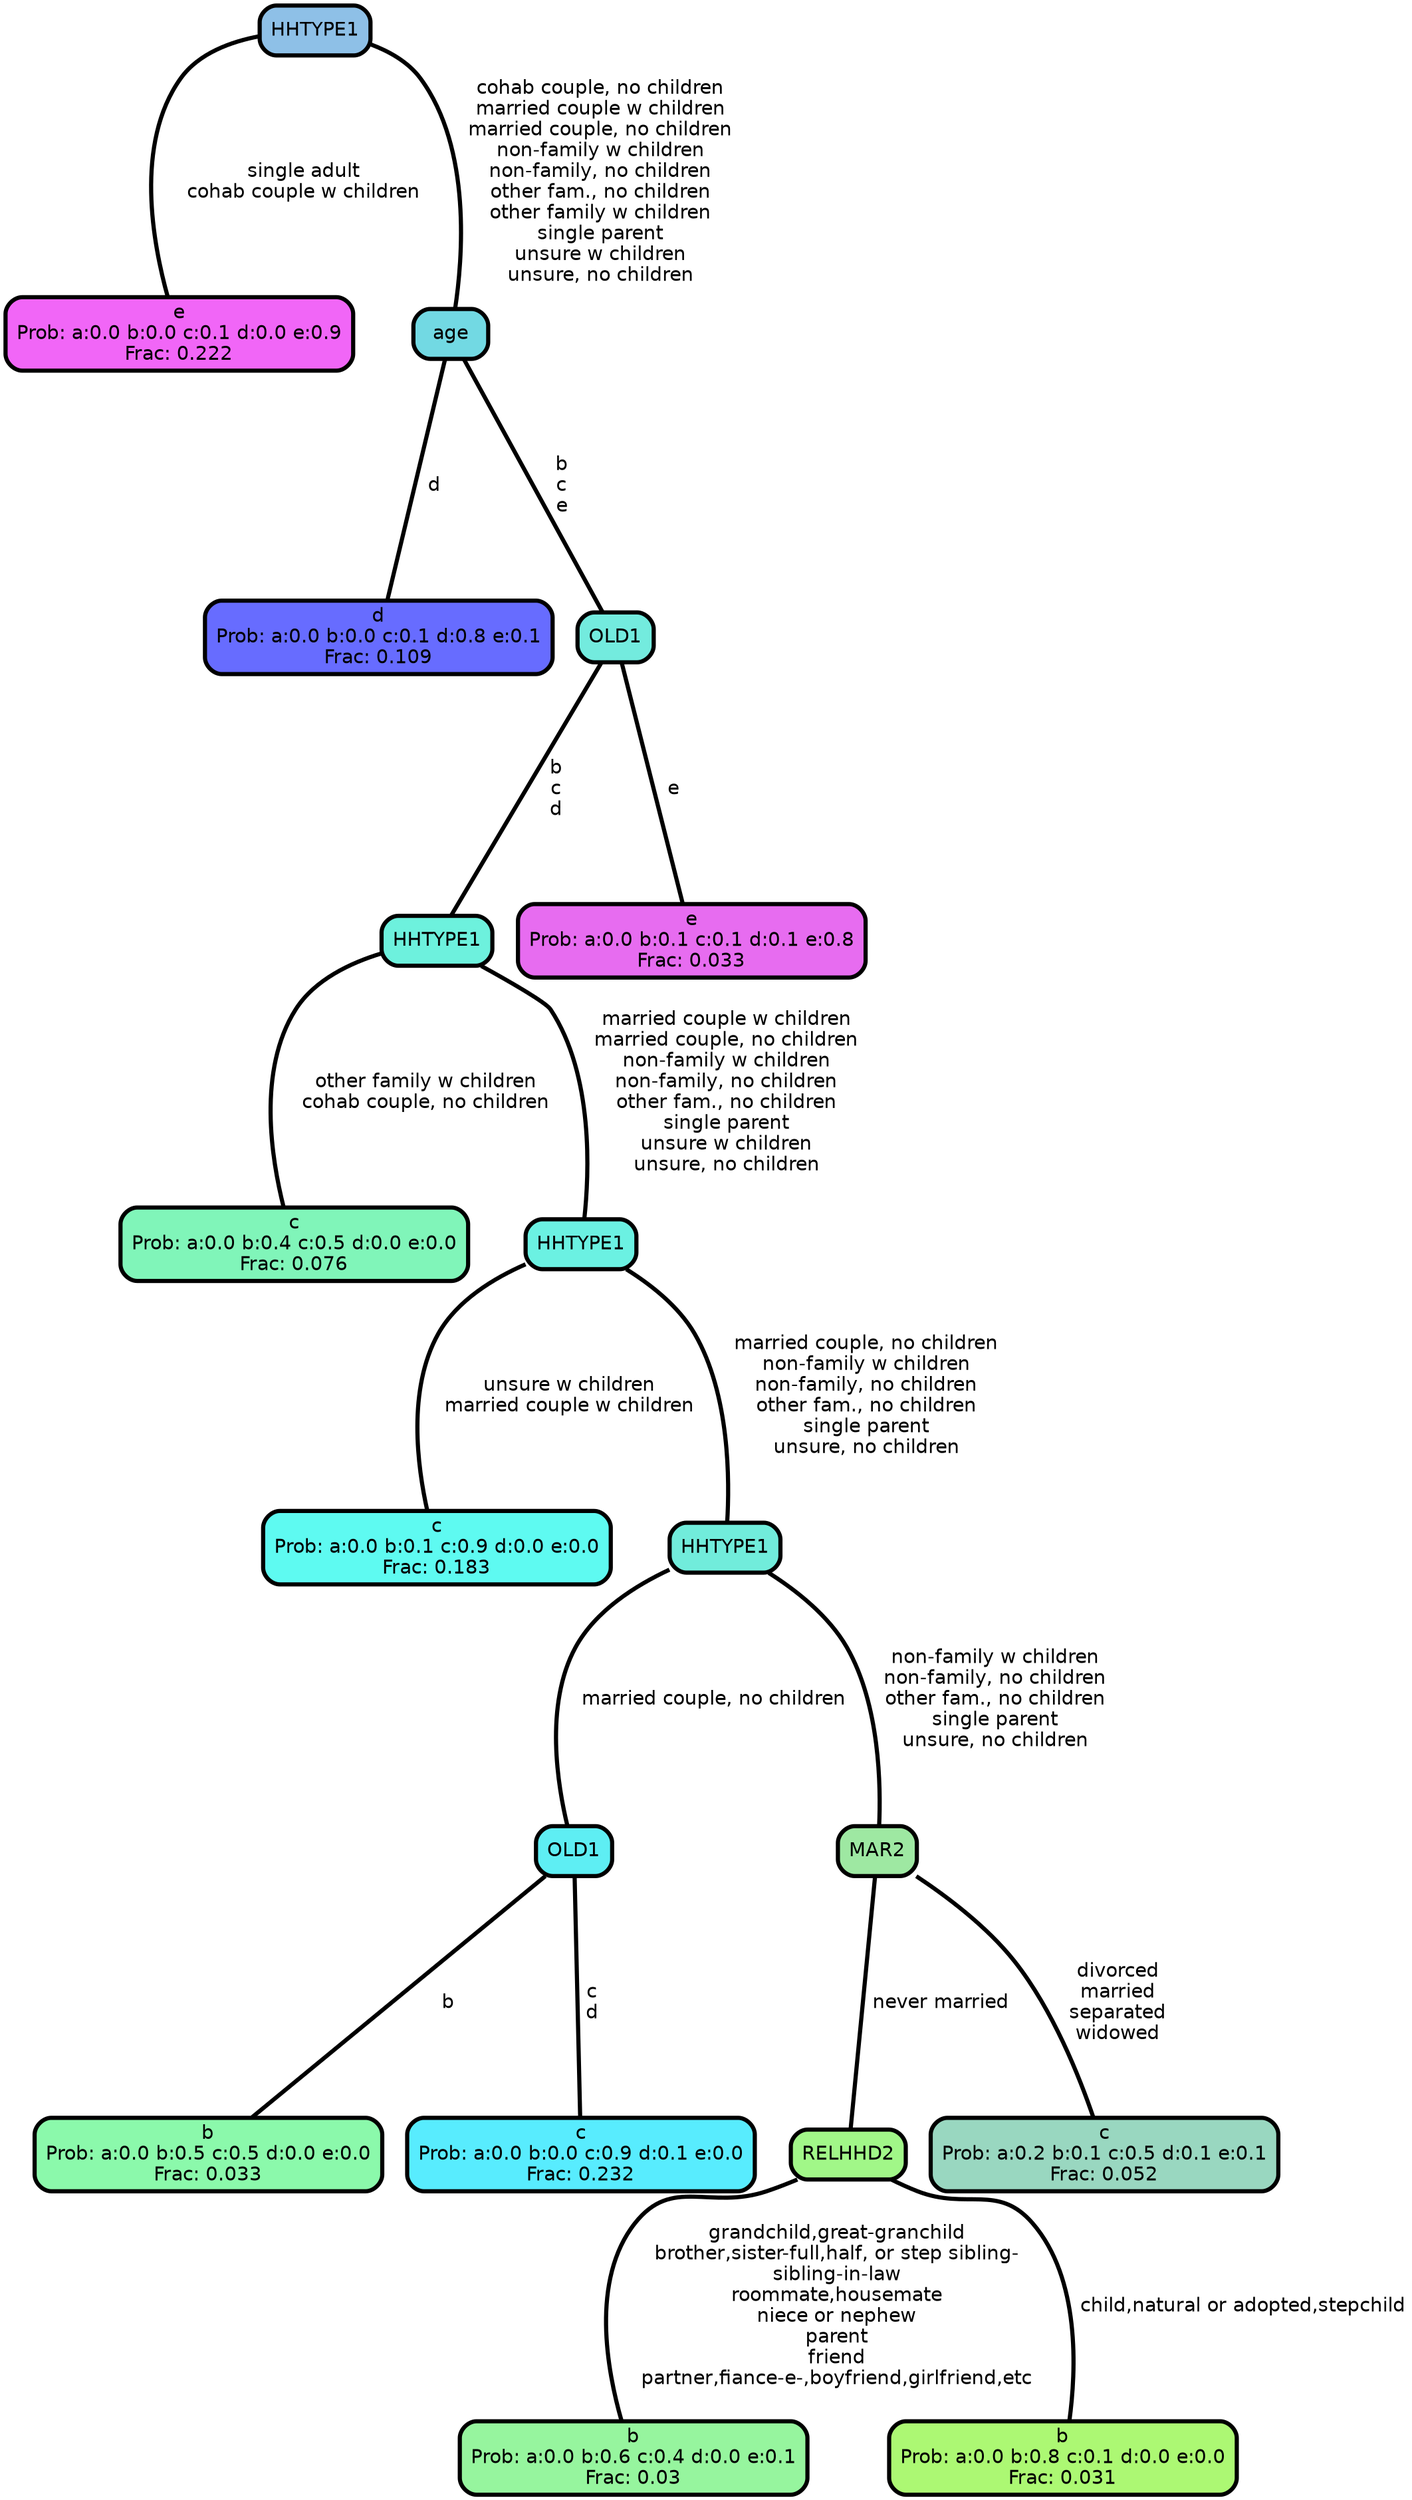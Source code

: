 graph Tree {
node [shape=box, style="filled, rounded",color="black",penwidth="3",fontcolor="black",                 fontname=helvetica] ;
graph [ranksep="0 equally", splines=straight,                 bgcolor=transparent, dpi=200] ;
edge [fontname=helvetica, color=black] ;
0 [label="e
Prob: a:0.0 b:0.0 c:0.1 d:0.0 e:0.9
Frac: 0.222", fillcolor="#f166f7"] ;
1 [label="HHTYPE1", fillcolor="#8ec0e7"] ;
2 [label="d
Prob: a:0.0 b:0.0 c:0.1 d:0.8 e:0.1
Frac: 0.109", fillcolor="#676cff"] ;
3 [label="age", fillcolor="#72d9e3"] ;
4 [label="c
Prob: a:0.0 b:0.4 c:0.5 d:0.0 e:0.0
Frac: 0.076", fillcolor="#80f5b9"] ;
5 [label="HHTYPE1", fillcolor="#6df1dd"] ;
6 [label="c
Prob: a:0.0 b:0.1 c:0.9 d:0.0 e:0.0
Frac: 0.183", fillcolor="#5efaf1"] ;
7 [label="HHTYPE1", fillcolor="#6bf1e2"] ;
8 [label="b
Prob: a:0.0 b:0.5 c:0.5 d:0.0 e:0.0
Frac: 0.033", fillcolor="#8bf9ab"] ;
9 [label="OLD1", fillcolor="#5eeef3"] ;
10 [label="c
Prob: a:0.0 b:0.0 c:0.9 d:0.1 e:0.0
Frac: 0.232", fillcolor="#58ecfe"] ;
11 [label="HHTYPE1", fillcolor="#71ecdb"] ;
12 [label="b
Prob: a:0.0 b:0.6 c:0.4 d:0.0 e:0.1
Frac: 0.03", fillcolor="#96f59e"] ;
13 [label="RELHHD2", fillcolor="#a1f788"] ;
14 [label="b
Prob: a:0.0 b:0.8 c:0.1 d:0.0 e:0.0
Frac: 0.031", fillcolor="#acf873"] ;
15 [label="MAR2", fillcolor="#9ee8a2"] ;
16 [label="c
Prob: a:0.2 b:0.1 c:0.5 d:0.1 e:0.1
Frac: 0.052", fillcolor="#99d7c0"] ;
17 [label="OLD1", fillcolor="#73ebde"] ;
18 [label="e
Prob: a:0.0 b:0.1 c:0.1 d:0.1 e:0.8
Frac: 0.033", fillcolor="#e76cf0"] ;
1 -- 0 [label=" single adult\n cohab couple w children",penwidth=3] ;
1 -- 3 [label=" cohab couple, no children\n married couple w children\n married couple, no children\n non-family w children\n non-family, no children\n other fam., no children\n other family w children\n single parent\n unsure w children\n unsure, no children",penwidth=3] ;
3 -- 2 [label=" d",penwidth=3] ;
3 -- 17 [label=" b\n c\n e",penwidth=3] ;
5 -- 4 [label=" other family w children\n cohab couple, no children",penwidth=3] ;
5 -- 7 [label=" married couple w children\n married couple, no children\n non-family w children\n non-family, no children\n other fam., no children\n single parent\n unsure w children\n unsure, no children",penwidth=3] ;
7 -- 6 [label=" unsure w children\n married couple w children",penwidth=3] ;
7 -- 11 [label=" married couple, no children\n non-family w children\n non-family, no children\n other fam., no children\n single parent\n unsure, no children",penwidth=3] ;
9 -- 8 [label=" b",penwidth=3] ;
9 -- 10 [label=" c\n d",penwidth=3] ;
11 -- 9 [label=" married couple, no children",penwidth=3] ;
11 -- 15 [label=" non-family w children\n non-family, no children\n other fam., no children\n single parent\n unsure, no children",penwidth=3] ;
13 -- 12 [label=" grandchild,great-granchild\n brother,sister-full,half, or step sibling-\n sibling-in-law\n roommate,housemate\n niece or nephew\n parent\n friend\n partner,fiance-e-,boyfriend,girlfriend,etc",penwidth=3] ;
13 -- 14 [label=" child,natural or adopted,stepchild",penwidth=3] ;
15 -- 13 [label=" never married",penwidth=3] ;
15 -- 16 [label=" divorced\n married\n separated\n widowed",penwidth=3] ;
17 -- 5 [label=" b\n c\n d",penwidth=3] ;
17 -- 18 [label=" e",penwidth=3] ;
{rank = same;}}